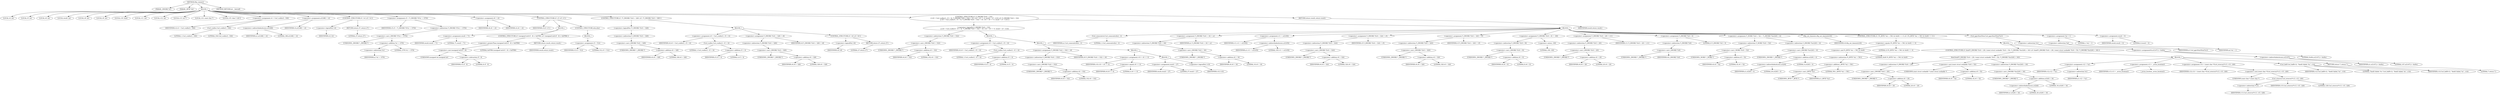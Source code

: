 digraph tftp_connect {  
"1000113" [label = "(METHOD,tftp_connect)" ]
"1000114" [label = "(PARAM,_DWORD *a1)" ]
"1000115" [label = "(PARAM,_BYTE *a2)" ]
"1000116" [label = "(BLOCK,,)" ]
"1000117" [label = "(LOCAL,v4: int)" ]
"1000118" [label = "(LOCAL,v5: int)" ]
"1000119" [label = "(LOCAL,v6: int)" ]
"1000120" [label = "(LOCAL,result: int)" ]
"1000121" [label = "(LOCAL,v8: int)" ]
"1000122" [label = "(LOCAL,v9: int)" ]
"1000123" [label = "(LOCAL,v10: bool)" ]
"1000124" [label = "(LOCAL,v11: int)" ]
"1000125" [label = "(LOCAL,v12: int)" ]
"1000126" [label = "(LOCAL,v13: int *)" ]
"1000127" [label = "(LOCAL,v14: const char *)" ]
"1000128" [label = "(LOCAL,v15: char [ 128 ])" ]
"1000129" [label = "(<operator>.assignment,v4 = Curl_ccalloc(1, 336))" ]
"1000130" [label = "(IDENTIFIER,v4,v4 = Curl_ccalloc(1, 336))" ]
"1000131" [label = "(Curl_ccalloc,Curl_ccalloc(1, 336))" ]
"1000132" [label = "(LITERAL,1,Curl_ccalloc(1, 336))" ]
"1000133" [label = "(LITERAL,336,Curl_ccalloc(1, 336))" ]
"1000134" [label = "(<operator>.assignment,a1[188] = v4)" ]
"1000135" [label = "(<operator>.indirectIndexAccess,a1[188])" ]
"1000136" [label = "(IDENTIFIER,a1,a1[188] = v4)" ]
"1000137" [label = "(LITERAL,188,a1[188] = v4)" ]
"1000138" [label = "(IDENTIFIER,v4,a1[188] = v4)" ]
"1000139" [label = "(CONTROL_STRUCTURE,if ( !v4 ),if ( !v4 ))" ]
"1000140" [label = "(<operator>.logicalNot,!v4)" ]
"1000141" [label = "(IDENTIFIER,v4,!v4)" ]
"1000142" [label = "(RETURN,return 27;,return 27;)" ]
"1000143" [label = "(LITERAL,27,return 27;)" ]
"1000144" [label = "(<operator>.assignment,v5 = *(_DWORD *)(*a1 + 1576))" ]
"1000145" [label = "(IDENTIFIER,v5,v5 = *(_DWORD *)(*a1 + 1576))" ]
"1000146" [label = "(<operator>.indirection,*(_DWORD *)(*a1 + 1576))" ]
"1000147" [label = "(<operator>.cast,(_DWORD *)(*a1 + 1576))" ]
"1000148" [label = "(UNKNOWN,_DWORD *,_DWORD *)" ]
"1000149" [label = "(<operator>.addition,*a1 + 1576)" ]
"1000150" [label = "(<operator>.indirection,*a1)" ]
"1000151" [label = "(IDENTIFIER,a1,*a1 + 1576)" ]
"1000152" [label = "(LITERAL,1576,*a1 + 1576)" ]
"1000153" [label = "(<operator>.assignment,v6 = v4)" ]
"1000154" [label = "(IDENTIFIER,v6,v6 = v4)" ]
"1000155" [label = "(IDENTIFIER,v4,v6 = v4)" ]
"1000156" [label = "(CONTROL_STRUCTURE,if ( v5 ),if ( v5 ))" ]
"1000157" [label = "(IDENTIFIER,v5,if ( v5 ))" ]
"1000158" [label = "(BLOCK,,)" ]
"1000159" [label = "(<operator>.assignment,result = 71)" ]
"1000160" [label = "(IDENTIFIER,result,result = 71)" ]
"1000161" [label = "(LITERAL,71,result = 71)" ]
"1000162" [label = "(CONTROL_STRUCTURE,if ( (unsigned int)(v5 - 8) > 0xFFB0 ),if ( (unsigned int)(v5 - 8) > 0xFFB0 ))" ]
"1000163" [label = "(<operator>.greaterThan,(unsigned int)(v5 - 8) > 0xFFB0)" ]
"1000164" [label = "(<operator>.cast,(unsigned int)(v5 - 8))" ]
"1000165" [label = "(UNKNOWN,unsigned int,unsigned int)" ]
"1000166" [label = "(<operator>.subtraction,v5 - 8)" ]
"1000167" [label = "(IDENTIFIER,v5,v5 - 8)" ]
"1000168" [label = "(LITERAL,8,v5 - 8)" ]
"1000169" [label = "(LITERAL,0xFFB0,(unsigned int)(v5 - 8) > 0xFFB0)" ]
"1000170" [label = "(RETURN,return result;,return result;)" ]
"1000171" [label = "(IDENTIFIER,result,return result;)" ]
"1000172" [label = "(CONTROL_STRUCTURE,else,else)" ]
"1000173" [label = "(BLOCK,,)" ]
"1000174" [label = "(<operator>.assignment,v5 = 512)" ]
"1000175" [label = "(IDENTIFIER,v5,v5 = 512)" ]
"1000176" [label = "(LITERAL,512,v5 = 512)" ]
"1000177" [label = "(CONTROL_STRUCTURE,if ( !*(_DWORD *)(v6 + 328) ),if ( !*(_DWORD *)(v6 + 328) ))" ]
"1000178" [label = "(<operator>.logicalNot,!*(_DWORD *)(v6 + 328))" ]
"1000179" [label = "(<operator>.indirection,*(_DWORD *)(v6 + 328))" ]
"1000180" [label = "(<operator>.cast,(_DWORD *)(v6 + 328))" ]
"1000181" [label = "(UNKNOWN,_DWORD *,_DWORD *)" ]
"1000182" [label = "(<operator>.addition,v6 + 328)" ]
"1000183" [label = "(IDENTIFIER,v6,v6 + 328)" ]
"1000184" [label = "(LITERAL,328,v6 + 328)" ]
"1000185" [label = "(BLOCK,,)" ]
"1000186" [label = "(<operator>.assignment,v8 = Curl_ccalloc(1, v5 + 4))" ]
"1000187" [label = "(IDENTIFIER,v8,v8 = Curl_ccalloc(1, v5 + 4))" ]
"1000188" [label = "(Curl_ccalloc,Curl_ccalloc(1, v5 + 4))" ]
"1000189" [label = "(LITERAL,1,Curl_ccalloc(1, v5 + 4))" ]
"1000190" [label = "(<operator>.addition,v5 + 4)" ]
"1000191" [label = "(IDENTIFIER,v5,v5 + 4)" ]
"1000192" [label = "(LITERAL,4,v5 + 4)" ]
"1000193" [label = "(<operator>.assignment,*(_DWORD *)(v6 + 328) = v8)" ]
"1000194" [label = "(<operator>.indirection,*(_DWORD *)(v6 + 328))" ]
"1000195" [label = "(<operator>.cast,(_DWORD *)(v6 + 328))" ]
"1000196" [label = "(UNKNOWN,_DWORD *,_DWORD *)" ]
"1000197" [label = "(<operator>.addition,v6 + 328)" ]
"1000198" [label = "(IDENTIFIER,v6,v6 + 328)" ]
"1000199" [label = "(LITERAL,328,v6 + 328)" ]
"1000200" [label = "(IDENTIFIER,v8,*(_DWORD *)(v6 + 328) = v8)" ]
"1000201" [label = "(CONTROL_STRUCTURE,if ( !v8 ),if ( !v8 ))" ]
"1000202" [label = "(<operator>.logicalNot,!v8)" ]
"1000203" [label = "(IDENTIFIER,v8,!v8)" ]
"1000204" [label = "(RETURN,return 27;,return 27;)" ]
"1000205" [label = "(LITERAL,27,return 27;)" ]
"1000206" [label = "(CONTROL_STRUCTURE,if ( *(_DWORD *)(v6 + 332)\n    || (v9 = Curl_ccalloc(1, v5 + 4), *(_DWORD *)(v6 + 332) = v9, v10 = v9 == 0, result = 27, !v10) ),if ( *(_DWORD *)(v6 + 332)\n    || (v9 = Curl_ccalloc(1, v5 + 4), *(_DWORD *)(v6 + 332) = v9, v10 = v9 == 0, result = 27, !v10) ))" ]
"1000207" [label = "(<operator>.logicalOr,*(_DWORD *)(v6 + 332)\n    || (v9 = Curl_ccalloc(1, v5 + 4), *(_DWORD *)(v6 + 332) = v9, v10 = v9 == 0, result = 27, !v10))" ]
"1000208" [label = "(<operator>.indirection,*(_DWORD *)(v6 + 332))" ]
"1000209" [label = "(<operator>.cast,(_DWORD *)(v6 + 332))" ]
"1000210" [label = "(UNKNOWN,_DWORD *,_DWORD *)" ]
"1000211" [label = "(<operator>.addition,v6 + 332)" ]
"1000212" [label = "(IDENTIFIER,v6,v6 + 332)" ]
"1000213" [label = "(LITERAL,332,v6 + 332)" ]
"1000214" [label = "(BLOCK,,)" ]
"1000215" [label = "(<operator>.assignment,v9 = Curl_ccalloc(1, v5 + 4))" ]
"1000216" [label = "(IDENTIFIER,v9,v9 = Curl_ccalloc(1, v5 + 4))" ]
"1000217" [label = "(Curl_ccalloc,Curl_ccalloc(1, v5 + 4))" ]
"1000218" [label = "(LITERAL,1,Curl_ccalloc(1, v5 + 4))" ]
"1000219" [label = "(<operator>.addition,v5 + 4)" ]
"1000220" [label = "(IDENTIFIER,v5,v5 + 4)" ]
"1000221" [label = "(LITERAL,4,v5 + 4)" ]
"1000222" [label = "(BLOCK,,)" ]
"1000223" [label = "(<operator>.assignment,*(_DWORD *)(v6 + 332) = v9)" ]
"1000224" [label = "(<operator>.indirection,*(_DWORD *)(v6 + 332))" ]
"1000225" [label = "(<operator>.cast,(_DWORD *)(v6 + 332))" ]
"1000226" [label = "(UNKNOWN,_DWORD *,_DWORD *)" ]
"1000227" [label = "(<operator>.addition,v6 + 332)" ]
"1000228" [label = "(IDENTIFIER,v6,v6 + 332)" ]
"1000229" [label = "(LITERAL,332,v6 + 332)" ]
"1000230" [label = "(IDENTIFIER,v9,*(_DWORD *)(v6 + 332) = v9)" ]
"1000231" [label = "(BLOCK,,)" ]
"1000232" [label = "(<operator>.assignment,v10 = v9 == 0)" ]
"1000233" [label = "(IDENTIFIER,v10,v10 = v9 == 0)" ]
"1000234" [label = "(<operator>.equals,v9 == 0)" ]
"1000235" [label = "(IDENTIFIER,v9,v9 == 0)" ]
"1000236" [label = "(LITERAL,0,v9 == 0)" ]
"1000237" [label = "(BLOCK,,)" ]
"1000238" [label = "(<operator>.assignment,result = 27)" ]
"1000239" [label = "(IDENTIFIER,result,result = 27)" ]
"1000240" [label = "(LITERAL,27,result = 27)" ]
"1000241" [label = "(<operator>.logicalNot,!v10)" ]
"1000242" [label = "(IDENTIFIER,v10,!v10)" ]
"1000243" [label = "(BLOCK,,)" ]
"1000244" [label = "(Curl_conncontrol,Curl_conncontrol(a1, 1))" ]
"1000245" [label = "(IDENTIFIER,a1,Curl_conncontrol(a1, 1))" ]
"1000246" [label = "(LITERAL,1,Curl_conncontrol(a1, 1))" ]
"1000247" [label = "(<operator>.assignment,*(_DWORD *)(v6 + 16) = a1)" ]
"1000248" [label = "(<operator>.indirection,*(_DWORD *)(v6 + 16))" ]
"1000249" [label = "(<operator>.cast,(_DWORD *)(v6 + 16))" ]
"1000250" [label = "(UNKNOWN,_DWORD *,_DWORD *)" ]
"1000251" [label = "(<operator>.addition,v6 + 16)" ]
"1000252" [label = "(IDENTIFIER,v6,v6 + 16)" ]
"1000253" [label = "(LITERAL,16,v6 + 16)" ]
"1000254" [label = "(IDENTIFIER,a1,*(_DWORD *)(v6 + 16) = a1)" ]
"1000255" [label = "(<operator>.assignment,v11 = a1[105])" ]
"1000256" [label = "(IDENTIFIER,v11,v11 = a1[105])" ]
"1000257" [label = "(<operator>.indirectIndexAccess,a1[105])" ]
"1000258" [label = "(IDENTIFIER,a1,v11 = a1[105])" ]
"1000259" [label = "(LITERAL,105,v11 = a1[105])" ]
"1000260" [label = "(<operator>.assignment,*(_DWORD *)(v6 + 324) = v5)" ]
"1000261" [label = "(<operator>.indirection,*(_DWORD *)(v6 + 324))" ]
"1000262" [label = "(<operator>.cast,(_DWORD *)(v6 + 324))" ]
"1000263" [label = "(UNKNOWN,_DWORD *,_DWORD *)" ]
"1000264" [label = "(<operator>.addition,v6 + 324)" ]
"1000265" [label = "(IDENTIFIER,v6,v6 + 324)" ]
"1000266" [label = "(LITERAL,324,v6 + 324)" ]
"1000267" [label = "(IDENTIFIER,v5,*(_DWORD *)(v6 + 324) = v5)" ]
"1000268" [label = "(<operator>.assignment,*(_DWORD *)(v6 + 320) = v5)" ]
"1000269" [label = "(<operator>.indirection,*(_DWORD *)(v6 + 320))" ]
"1000270" [label = "(<operator>.cast,(_DWORD *)(v6 + 320))" ]
"1000271" [label = "(UNKNOWN,_DWORD *,_DWORD *)" ]
"1000272" [label = "(<operator>.addition,v6 + 320)" ]
"1000273" [label = "(IDENTIFIER,v6,v6 + 320)" ]
"1000274" [label = "(LITERAL,320,v6 + 320)" ]
"1000275" [label = "(IDENTIFIER,v5,*(_DWORD *)(v6 + 320) = v5)" ]
"1000276" [label = "(<operator>.assignment,*(_DWORD *)(v6 + 8) = -100)" ]
"1000277" [label = "(<operator>.indirection,*(_DWORD *)(v6 + 8))" ]
"1000278" [label = "(<operator>.cast,(_DWORD *)(v6 + 8))" ]
"1000279" [label = "(UNKNOWN,_DWORD *,_DWORD *)" ]
"1000280" [label = "(<operator>.addition,v6 + 8)" ]
"1000281" [label = "(IDENTIFIER,v6,v6 + 8)" ]
"1000282" [label = "(LITERAL,8,v6 + 8)" ]
"1000283" [label = "(<operator>.minus,-100)" ]
"1000284" [label = "(LITERAL,100,-100)" ]
"1000285" [label = "(<operator>.assignment,*(_DWORD *)(v6 + 20) = v11)" ]
"1000286" [label = "(<operator>.indirection,*(_DWORD *)(v6 + 20))" ]
"1000287" [label = "(<operator>.cast,(_DWORD *)(v6 + 20))" ]
"1000288" [label = "(UNKNOWN,_DWORD *,_DWORD *)" ]
"1000289" [label = "(<operator>.addition,v6 + 20)" ]
"1000290" [label = "(IDENTIFIER,v6,v6 + 20)" ]
"1000291" [label = "(LITERAL,20,v6 + 20)" ]
"1000292" [label = "(IDENTIFIER,v11,*(_DWORD *)(v6 + 20) = v11)" ]
"1000293" [label = "(<operator>.assignment,*(_DWORD *)v6 = 0)" ]
"1000294" [label = "(<operator>.indirection,*(_DWORD *)v6)" ]
"1000295" [label = "(<operator>.cast,(_DWORD *)v6)" ]
"1000296" [label = "(UNKNOWN,_DWORD *,_DWORD *)" ]
"1000297" [label = "(IDENTIFIER,v6,(_DWORD *)v6)" ]
"1000298" [label = "(LITERAL,0,*(_DWORD *)v6 = 0)" ]
"1000299" [label = "(<operator>.assignment,*(_WORD *)(v6 + 52) = *(_DWORD *)(a1[20] + 4))" ]
"1000300" [label = "(<operator>.indirection,*(_WORD *)(v6 + 52))" ]
"1000301" [label = "(<operator>.cast,(_WORD *)(v6 + 52))" ]
"1000302" [label = "(UNKNOWN,_WORD *,_WORD *)" ]
"1000303" [label = "(<operator>.addition,v6 + 52)" ]
"1000304" [label = "(IDENTIFIER,v6,v6 + 52)" ]
"1000305" [label = "(LITERAL,52,v6 + 52)" ]
"1000306" [label = "(<operator>.indirection,*(_DWORD *)(a1[20] + 4))" ]
"1000307" [label = "(<operator>.cast,(_DWORD *)(a1[20] + 4))" ]
"1000308" [label = "(UNKNOWN,_DWORD *,_DWORD *)" ]
"1000309" [label = "(<operator>.addition,a1[20] + 4)" ]
"1000310" [label = "(<operator>.indirectIndexAccess,a1[20])" ]
"1000311" [label = "(IDENTIFIER,a1,a1[20] + 4)" ]
"1000312" [label = "(LITERAL,20,a1[20] + 4)" ]
"1000313" [label = "(LITERAL,4,a1[20] + 4)" ]
"1000314" [label = "(tftp_set_timeouts,tftp_set_timeouts(v6))" ]
"1000315" [label = "(IDENTIFIER,v6,tftp_set_timeouts(v6))" ]
"1000316" [label = "(CONTROL_STRUCTURE,if ( (*((_BYTE *)a1 + 591) & 0x40) == 0 ),if ( (*((_BYTE *)a1 + 591) & 0x40) == 0 ))" ]
"1000317" [label = "(<operator>.equals,(*((_BYTE *)a1 + 591) & 0x40) == 0)" ]
"1000318" [label = "(<operator>.and,*((_BYTE *)a1 + 591) & 0x40)" ]
"1000319" [label = "(<operator>.indirection,*((_BYTE *)a1 + 591))" ]
"1000320" [label = "(<operator>.addition,(_BYTE *)a1 + 591)" ]
"1000321" [label = "(<operator>.cast,(_BYTE *)a1)" ]
"1000322" [label = "(UNKNOWN,_BYTE *,_BYTE *)" ]
"1000323" [label = "(IDENTIFIER,a1,(_BYTE *)a1)" ]
"1000324" [label = "(LITERAL,591,(_BYTE *)a1 + 591)" ]
"1000325" [label = "(LITERAL,0x40,*((_BYTE *)a1 + 591) & 0x40)" ]
"1000326" [label = "(LITERAL,0,(*((_BYTE *)a1 + 591) & 0x40) == 0)" ]
"1000327" [label = "(BLOCK,,)" ]
"1000328" [label = "(CONTROL_STRUCTURE,if ( bind(*(_DWORD *)(v6 + 20), (const struct sockaddr *)(v6 + 52), *(_DWORD *)(a1[20] + 16)) ),if ( bind(*(_DWORD *)(v6 + 20), (const struct sockaddr *)(v6 + 52), *(_DWORD *)(a1[20] + 16)) ))" ]
"1000329" [label = "(bind,bind(*(_DWORD *)(v6 + 20), (const struct sockaddr *)(v6 + 52), *(_DWORD *)(a1[20] + 16)))" ]
"1000330" [label = "(<operator>.indirection,*(_DWORD *)(v6 + 20))" ]
"1000331" [label = "(<operator>.cast,(_DWORD *)(v6 + 20))" ]
"1000332" [label = "(UNKNOWN,_DWORD *,_DWORD *)" ]
"1000333" [label = "(<operator>.addition,v6 + 20)" ]
"1000334" [label = "(IDENTIFIER,v6,v6 + 20)" ]
"1000335" [label = "(LITERAL,20,v6 + 20)" ]
"1000336" [label = "(<operator>.cast,(const struct sockaddr *)(v6 + 52))" ]
"1000337" [label = "(UNKNOWN,const struct sockaddr *,const struct sockaddr *)" ]
"1000338" [label = "(<operator>.addition,v6 + 52)" ]
"1000339" [label = "(IDENTIFIER,v6,v6 + 52)" ]
"1000340" [label = "(LITERAL,52,v6 + 52)" ]
"1000341" [label = "(<operator>.indirection,*(_DWORD *)(a1[20] + 16))" ]
"1000342" [label = "(<operator>.cast,(_DWORD *)(a1[20] + 16))" ]
"1000343" [label = "(UNKNOWN,_DWORD *,_DWORD *)" ]
"1000344" [label = "(<operator>.addition,a1[20] + 16)" ]
"1000345" [label = "(<operator>.indirectIndexAccess,a1[20])" ]
"1000346" [label = "(IDENTIFIER,a1,a1[20] + 16)" ]
"1000347" [label = "(LITERAL,20,a1[20] + 16)" ]
"1000348" [label = "(LITERAL,16,a1[20] + 16)" ]
"1000349" [label = "(BLOCK,,)" ]
"1000350" [label = "(<operator>.assignment,v12 = *a1)" ]
"1000351" [label = "(IDENTIFIER,v12,v12 = *a1)" ]
"1000352" [label = "(<operator>.indirection,*a1)" ]
"1000353" [label = "(IDENTIFIER,a1,v12 = *a1)" ]
"1000354" [label = "(<operator>.assignment,v13 = _errno_location())" ]
"1000355" [label = "(IDENTIFIER,v13,v13 = _errno_location())" ]
"1000356" [label = "(_errno_location,_errno_location())" ]
"1000357" [label = "(<operator>.assignment,v14 = (const char *)Curl_strerror(*v13, v15, 128))" ]
"1000358" [label = "(IDENTIFIER,v14,v14 = (const char *)Curl_strerror(*v13, v15, 128))" ]
"1000359" [label = "(<operator>.cast,(const char *)Curl_strerror(*v13, v15, 128))" ]
"1000360" [label = "(UNKNOWN,const char *,const char *)" ]
"1000361" [label = "(Curl_strerror,Curl_strerror(*v13, v15, 128))" ]
"1000362" [label = "(<operator>.indirection,*v13)" ]
"1000363" [label = "(IDENTIFIER,v13,Curl_strerror(*v13, v15, 128))" ]
"1000364" [label = "(IDENTIFIER,v15,Curl_strerror(*v13, v15, 128))" ]
"1000365" [label = "(LITERAL,128,Curl_strerror(*v13, v15, 128))" ]
"1000366" [label = "(Curl_failf,Curl_failf(v12, \"bind() failed; %s\", v14))" ]
"1000367" [label = "(IDENTIFIER,v12,Curl_failf(v12, \"bind() failed; %s\", v14))" ]
"1000368" [label = "(LITERAL,\"bind() failed; %s\",Curl_failf(v12, \"bind() failed; %s\", v14))" ]
"1000369" [label = "(IDENTIFIER,v14,Curl_failf(v12, \"bind() failed; %s\", v14))" ]
"1000370" [label = "(RETURN,return 7;,return 7;)" ]
"1000371" [label = "(LITERAL,7,return 7;)" ]
"1000372" [label = "(<operators>.assignmentOr,a1[147] |= 0x40u)" ]
"1000373" [label = "(<operator>.indirectIndexAccess,a1[147])" ]
"1000374" [label = "(IDENTIFIER,a1,a1[147] |= 0x40u)" ]
"1000375" [label = "(LITERAL,147,a1[147] |= 0x40u)" ]
"1000376" [label = "(LITERAL,0x40u,a1[147] |= 0x40u)" ]
"1000377" [label = "(Curl_pgrsStartNow,Curl_pgrsStartNow(*a1))" ]
"1000378" [label = "(<operator>.indirection,*a1)" ]
"1000379" [label = "(IDENTIFIER,a1,Curl_pgrsStartNow(*a1))" ]
"1000380" [label = "(<operator>.assignment,*a2 = 1)" ]
"1000381" [label = "(<operator>.indirection,*a2)" ]
"1000382" [label = "(IDENTIFIER,a2,*a2 = 1)" ]
"1000383" [label = "(LITERAL,1,*a2 = 1)" ]
"1000384" [label = "(<operator>.assignment,result = 0)" ]
"1000385" [label = "(IDENTIFIER,result,result = 0)" ]
"1000386" [label = "(LITERAL,0,result = 0)" ]
"1000387" [label = "(RETURN,return result;,return result;)" ]
"1000388" [label = "(IDENTIFIER,result,return result;)" ]
"1000389" [label = "(METHOD_RETURN,int __fastcall)" ]
  "1000113" -> "1000114" 
  "1000113" -> "1000115" 
  "1000113" -> "1000116" 
  "1000113" -> "1000389" 
  "1000116" -> "1000117" 
  "1000116" -> "1000118" 
  "1000116" -> "1000119" 
  "1000116" -> "1000120" 
  "1000116" -> "1000121" 
  "1000116" -> "1000122" 
  "1000116" -> "1000123" 
  "1000116" -> "1000124" 
  "1000116" -> "1000125" 
  "1000116" -> "1000126" 
  "1000116" -> "1000127" 
  "1000116" -> "1000128" 
  "1000116" -> "1000129" 
  "1000116" -> "1000134" 
  "1000116" -> "1000139" 
  "1000116" -> "1000144" 
  "1000116" -> "1000153" 
  "1000116" -> "1000156" 
  "1000116" -> "1000177" 
  "1000116" -> "1000206" 
  "1000116" -> "1000387" 
  "1000129" -> "1000130" 
  "1000129" -> "1000131" 
  "1000131" -> "1000132" 
  "1000131" -> "1000133" 
  "1000134" -> "1000135" 
  "1000134" -> "1000138" 
  "1000135" -> "1000136" 
  "1000135" -> "1000137" 
  "1000139" -> "1000140" 
  "1000139" -> "1000142" 
  "1000140" -> "1000141" 
  "1000142" -> "1000143" 
  "1000144" -> "1000145" 
  "1000144" -> "1000146" 
  "1000146" -> "1000147" 
  "1000147" -> "1000148" 
  "1000147" -> "1000149" 
  "1000149" -> "1000150" 
  "1000149" -> "1000152" 
  "1000150" -> "1000151" 
  "1000153" -> "1000154" 
  "1000153" -> "1000155" 
  "1000156" -> "1000157" 
  "1000156" -> "1000158" 
  "1000156" -> "1000172" 
  "1000158" -> "1000159" 
  "1000158" -> "1000162" 
  "1000159" -> "1000160" 
  "1000159" -> "1000161" 
  "1000162" -> "1000163" 
  "1000162" -> "1000170" 
  "1000163" -> "1000164" 
  "1000163" -> "1000169" 
  "1000164" -> "1000165" 
  "1000164" -> "1000166" 
  "1000166" -> "1000167" 
  "1000166" -> "1000168" 
  "1000170" -> "1000171" 
  "1000172" -> "1000173" 
  "1000173" -> "1000174" 
  "1000174" -> "1000175" 
  "1000174" -> "1000176" 
  "1000177" -> "1000178" 
  "1000177" -> "1000185" 
  "1000178" -> "1000179" 
  "1000179" -> "1000180" 
  "1000180" -> "1000181" 
  "1000180" -> "1000182" 
  "1000182" -> "1000183" 
  "1000182" -> "1000184" 
  "1000185" -> "1000186" 
  "1000185" -> "1000193" 
  "1000185" -> "1000201" 
  "1000186" -> "1000187" 
  "1000186" -> "1000188" 
  "1000188" -> "1000189" 
  "1000188" -> "1000190" 
  "1000190" -> "1000191" 
  "1000190" -> "1000192" 
  "1000193" -> "1000194" 
  "1000193" -> "1000200" 
  "1000194" -> "1000195" 
  "1000195" -> "1000196" 
  "1000195" -> "1000197" 
  "1000197" -> "1000198" 
  "1000197" -> "1000199" 
  "1000201" -> "1000202" 
  "1000201" -> "1000204" 
  "1000202" -> "1000203" 
  "1000204" -> "1000205" 
  "1000206" -> "1000207" 
  "1000206" -> "1000243" 
  "1000207" -> "1000208" 
  "1000207" -> "1000214" 
  "1000208" -> "1000209" 
  "1000209" -> "1000210" 
  "1000209" -> "1000211" 
  "1000211" -> "1000212" 
  "1000211" -> "1000213" 
  "1000214" -> "1000215" 
  "1000214" -> "1000222" 
  "1000215" -> "1000216" 
  "1000215" -> "1000217" 
  "1000217" -> "1000218" 
  "1000217" -> "1000219" 
  "1000219" -> "1000220" 
  "1000219" -> "1000221" 
  "1000222" -> "1000223" 
  "1000222" -> "1000231" 
  "1000223" -> "1000224" 
  "1000223" -> "1000230" 
  "1000224" -> "1000225" 
  "1000225" -> "1000226" 
  "1000225" -> "1000227" 
  "1000227" -> "1000228" 
  "1000227" -> "1000229" 
  "1000231" -> "1000232" 
  "1000231" -> "1000237" 
  "1000232" -> "1000233" 
  "1000232" -> "1000234" 
  "1000234" -> "1000235" 
  "1000234" -> "1000236" 
  "1000237" -> "1000238" 
  "1000237" -> "1000241" 
  "1000238" -> "1000239" 
  "1000238" -> "1000240" 
  "1000241" -> "1000242" 
  "1000243" -> "1000244" 
  "1000243" -> "1000247" 
  "1000243" -> "1000255" 
  "1000243" -> "1000260" 
  "1000243" -> "1000268" 
  "1000243" -> "1000276" 
  "1000243" -> "1000285" 
  "1000243" -> "1000293" 
  "1000243" -> "1000299" 
  "1000243" -> "1000314" 
  "1000243" -> "1000316" 
  "1000243" -> "1000377" 
  "1000243" -> "1000380" 
  "1000243" -> "1000384" 
  "1000244" -> "1000245" 
  "1000244" -> "1000246" 
  "1000247" -> "1000248" 
  "1000247" -> "1000254" 
  "1000248" -> "1000249" 
  "1000249" -> "1000250" 
  "1000249" -> "1000251" 
  "1000251" -> "1000252" 
  "1000251" -> "1000253" 
  "1000255" -> "1000256" 
  "1000255" -> "1000257" 
  "1000257" -> "1000258" 
  "1000257" -> "1000259" 
  "1000260" -> "1000261" 
  "1000260" -> "1000267" 
  "1000261" -> "1000262" 
  "1000262" -> "1000263" 
  "1000262" -> "1000264" 
  "1000264" -> "1000265" 
  "1000264" -> "1000266" 
  "1000268" -> "1000269" 
  "1000268" -> "1000275" 
  "1000269" -> "1000270" 
  "1000270" -> "1000271" 
  "1000270" -> "1000272" 
  "1000272" -> "1000273" 
  "1000272" -> "1000274" 
  "1000276" -> "1000277" 
  "1000276" -> "1000283" 
  "1000277" -> "1000278" 
  "1000278" -> "1000279" 
  "1000278" -> "1000280" 
  "1000280" -> "1000281" 
  "1000280" -> "1000282" 
  "1000283" -> "1000284" 
  "1000285" -> "1000286" 
  "1000285" -> "1000292" 
  "1000286" -> "1000287" 
  "1000287" -> "1000288" 
  "1000287" -> "1000289" 
  "1000289" -> "1000290" 
  "1000289" -> "1000291" 
  "1000293" -> "1000294" 
  "1000293" -> "1000298" 
  "1000294" -> "1000295" 
  "1000295" -> "1000296" 
  "1000295" -> "1000297" 
  "1000299" -> "1000300" 
  "1000299" -> "1000306" 
  "1000300" -> "1000301" 
  "1000301" -> "1000302" 
  "1000301" -> "1000303" 
  "1000303" -> "1000304" 
  "1000303" -> "1000305" 
  "1000306" -> "1000307" 
  "1000307" -> "1000308" 
  "1000307" -> "1000309" 
  "1000309" -> "1000310" 
  "1000309" -> "1000313" 
  "1000310" -> "1000311" 
  "1000310" -> "1000312" 
  "1000314" -> "1000315" 
  "1000316" -> "1000317" 
  "1000316" -> "1000327" 
  "1000317" -> "1000318" 
  "1000317" -> "1000326" 
  "1000318" -> "1000319" 
  "1000318" -> "1000325" 
  "1000319" -> "1000320" 
  "1000320" -> "1000321" 
  "1000320" -> "1000324" 
  "1000321" -> "1000322" 
  "1000321" -> "1000323" 
  "1000327" -> "1000328" 
  "1000327" -> "1000372" 
  "1000328" -> "1000329" 
  "1000328" -> "1000349" 
  "1000329" -> "1000330" 
  "1000329" -> "1000336" 
  "1000329" -> "1000341" 
  "1000330" -> "1000331" 
  "1000331" -> "1000332" 
  "1000331" -> "1000333" 
  "1000333" -> "1000334" 
  "1000333" -> "1000335" 
  "1000336" -> "1000337" 
  "1000336" -> "1000338" 
  "1000338" -> "1000339" 
  "1000338" -> "1000340" 
  "1000341" -> "1000342" 
  "1000342" -> "1000343" 
  "1000342" -> "1000344" 
  "1000344" -> "1000345" 
  "1000344" -> "1000348" 
  "1000345" -> "1000346" 
  "1000345" -> "1000347" 
  "1000349" -> "1000350" 
  "1000349" -> "1000354" 
  "1000349" -> "1000357" 
  "1000349" -> "1000366" 
  "1000349" -> "1000370" 
  "1000350" -> "1000351" 
  "1000350" -> "1000352" 
  "1000352" -> "1000353" 
  "1000354" -> "1000355" 
  "1000354" -> "1000356" 
  "1000357" -> "1000358" 
  "1000357" -> "1000359" 
  "1000359" -> "1000360" 
  "1000359" -> "1000361" 
  "1000361" -> "1000362" 
  "1000361" -> "1000364" 
  "1000361" -> "1000365" 
  "1000362" -> "1000363" 
  "1000366" -> "1000367" 
  "1000366" -> "1000368" 
  "1000366" -> "1000369" 
  "1000370" -> "1000371" 
  "1000372" -> "1000373" 
  "1000372" -> "1000376" 
  "1000373" -> "1000374" 
  "1000373" -> "1000375" 
  "1000377" -> "1000378" 
  "1000378" -> "1000379" 
  "1000380" -> "1000381" 
  "1000380" -> "1000383" 
  "1000381" -> "1000382" 
  "1000384" -> "1000385" 
  "1000384" -> "1000386" 
  "1000387" -> "1000388" 
}
